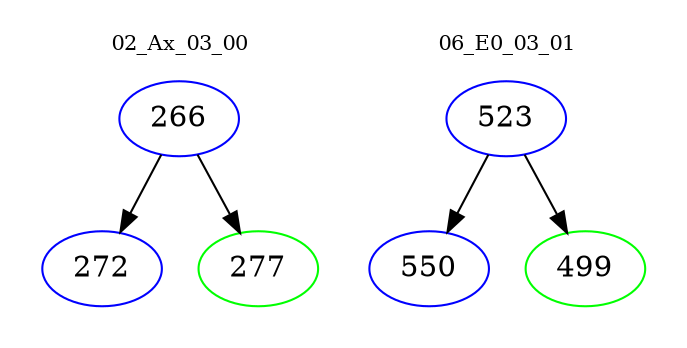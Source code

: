 digraph{
subgraph cluster_0 {
color = white
label = "02_Ax_03_00";
fontsize=10;
T0_266 [label="266", color="blue"]
T0_266 -> T0_272 [color="black"]
T0_272 [label="272", color="blue"]
T0_266 -> T0_277 [color="black"]
T0_277 [label="277", color="green"]
}
subgraph cluster_1 {
color = white
label = "06_E0_03_01";
fontsize=10;
T1_523 [label="523", color="blue"]
T1_523 -> T1_550 [color="black"]
T1_550 [label="550", color="blue"]
T1_523 -> T1_499 [color="black"]
T1_499 [label="499", color="green"]
}
}
